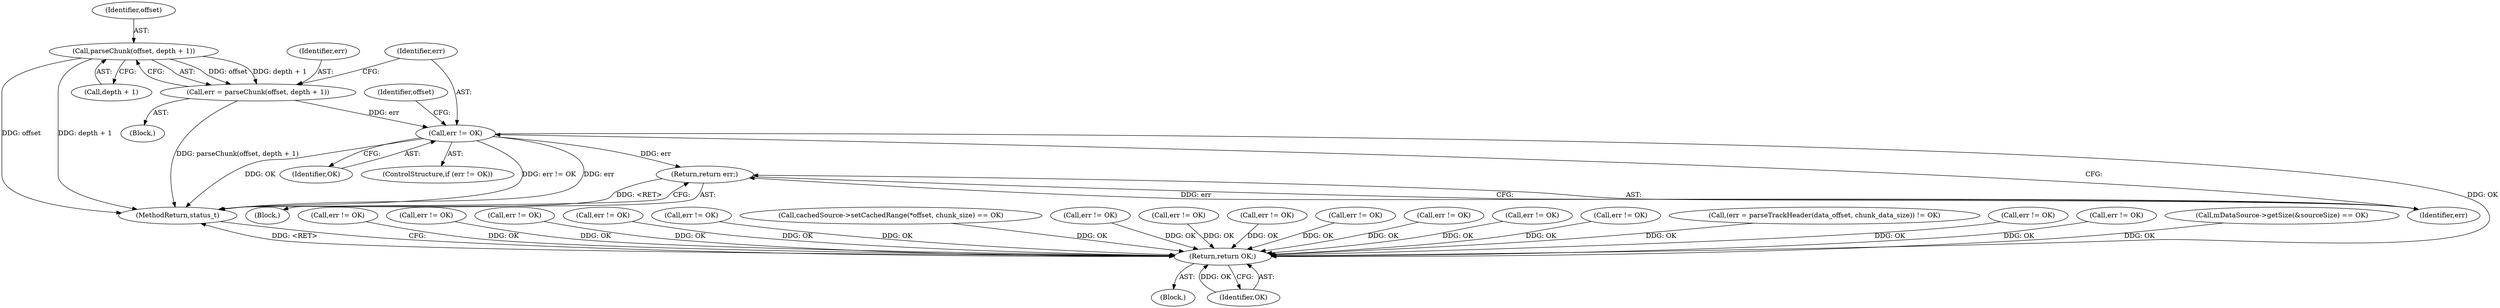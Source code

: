 digraph "0_Android_6fe85f7e15203e48df2cc3e8e1c4bc6ad49dc968@pointer" {
"1001738" [label="(Call,parseChunk(offset, depth + 1))"];
"1001736" [label="(Call,err = parseChunk(offset, depth + 1))"];
"1001744" [label="(Call,err != OK)"];
"1001748" [label="(Return,return err;)"];
"1002925" [label="(Return,return OK;)"];
"1001737" [label="(Identifier,err)"];
"1001738" [label="(Call,parseChunk(offset, depth + 1))"];
"1001772" [label="(Call,err != OK)"];
"1002330" [label="(Call,err != OK)"];
"1001791" [label="(Call,err != OK)"];
"1001745" [label="(Identifier,err)"];
"1001610" [label="(Call,err != OK)"];
"1000565" [label="(Call,err != OK)"];
"1000394" [label="(Call,cachedSource->setCachedRange(*offset, chunk_size) == OK)"];
"1002927" [label="(MethodReturn,status_t)"];
"1001747" [label="(Block,)"];
"1001732" [label="(Identifier,offset)"];
"1002875" [label="(Call,err != OK)"];
"1000493" [label="(Call,err != OK)"];
"1001739" [label="(Identifier,offset)"];
"1001749" [label="(Identifier,err)"];
"1001746" [label="(Identifier,OK)"];
"1001992" [label="(Call,err != OK)"];
"1001954" [label="(Call,err != OK)"];
"1001740" [label="(Call,depth + 1)"];
"1002129" [label="(Call,err != OK)"];
"1001824" [label="(Call,err != OK)"];
"1001475" [label="(Call,err != OK)"];
"1001748" [label="(Return,return err;)"];
"1000988" [label="(Call,(err = parseTrackHeader(data_offset, chunk_data_size)) != OK)"];
"1001743" [label="(ControlStructure,if (err != OK))"];
"1001736" [label="(Call,err = parseChunk(offset, depth + 1))"];
"1001973" [label="(Call,err != OK)"];
"1001734" [label="(Block,)"];
"1000106" [label="(Block,)"];
"1002926" [label="(Identifier,OK)"];
"1002925" [label="(Return,return OK;)"];
"1002295" [label="(Call,err != OK)"];
"1000191" [label="(Call,mDataSource->getSize(&sourceSize) == OK)"];
"1001744" [label="(Call,err != OK)"];
"1001738" -> "1001736"  [label="AST: "];
"1001738" -> "1001740"  [label="CFG: "];
"1001739" -> "1001738"  [label="AST: "];
"1001740" -> "1001738"  [label="AST: "];
"1001736" -> "1001738"  [label="CFG: "];
"1001738" -> "1002927"  [label="DDG: depth + 1"];
"1001738" -> "1002927"  [label="DDG: offset"];
"1001738" -> "1001736"  [label="DDG: offset"];
"1001738" -> "1001736"  [label="DDG: depth + 1"];
"1001736" -> "1001734"  [label="AST: "];
"1001737" -> "1001736"  [label="AST: "];
"1001745" -> "1001736"  [label="CFG: "];
"1001736" -> "1002927"  [label="DDG: parseChunk(offset, depth + 1)"];
"1001736" -> "1001744"  [label="DDG: err"];
"1001744" -> "1001743"  [label="AST: "];
"1001744" -> "1001746"  [label="CFG: "];
"1001745" -> "1001744"  [label="AST: "];
"1001746" -> "1001744"  [label="AST: "];
"1001732" -> "1001744"  [label="CFG: "];
"1001749" -> "1001744"  [label="CFG: "];
"1001744" -> "1002927"  [label="DDG: OK"];
"1001744" -> "1002927"  [label="DDG: err != OK"];
"1001744" -> "1002927"  [label="DDG: err"];
"1001744" -> "1001748"  [label="DDG: err"];
"1001744" -> "1002925"  [label="DDG: OK"];
"1001748" -> "1001747"  [label="AST: "];
"1001748" -> "1001749"  [label="CFG: "];
"1001749" -> "1001748"  [label="AST: "];
"1002927" -> "1001748"  [label="CFG: "];
"1001748" -> "1002927"  [label="DDG: <RET>"];
"1001749" -> "1001748"  [label="DDG: err"];
"1002925" -> "1000106"  [label="AST: "];
"1002925" -> "1002926"  [label="CFG: "];
"1002926" -> "1002925"  [label="AST: "];
"1002927" -> "1002925"  [label="CFG: "];
"1002925" -> "1002927"  [label="DDG: <RET>"];
"1002926" -> "1002925"  [label="DDG: OK"];
"1002295" -> "1002925"  [label="DDG: OK"];
"1000191" -> "1002925"  [label="DDG: OK"];
"1000493" -> "1002925"  [label="DDG: OK"];
"1000565" -> "1002925"  [label="DDG: OK"];
"1001772" -> "1002925"  [label="DDG: OK"];
"1001791" -> "1002925"  [label="DDG: OK"];
"1000394" -> "1002925"  [label="DDG: OK"];
"1001973" -> "1002925"  [label="DDG: OK"];
"1002129" -> "1002925"  [label="DDG: OK"];
"1002875" -> "1002925"  [label="DDG: OK"];
"1001475" -> "1002925"  [label="DDG: OK"];
"1001610" -> "1002925"  [label="DDG: OK"];
"1001992" -> "1002925"  [label="DDG: OK"];
"1001954" -> "1002925"  [label="DDG: OK"];
"1000988" -> "1002925"  [label="DDG: OK"];
"1001824" -> "1002925"  [label="DDG: OK"];
"1002330" -> "1002925"  [label="DDG: OK"];
}

